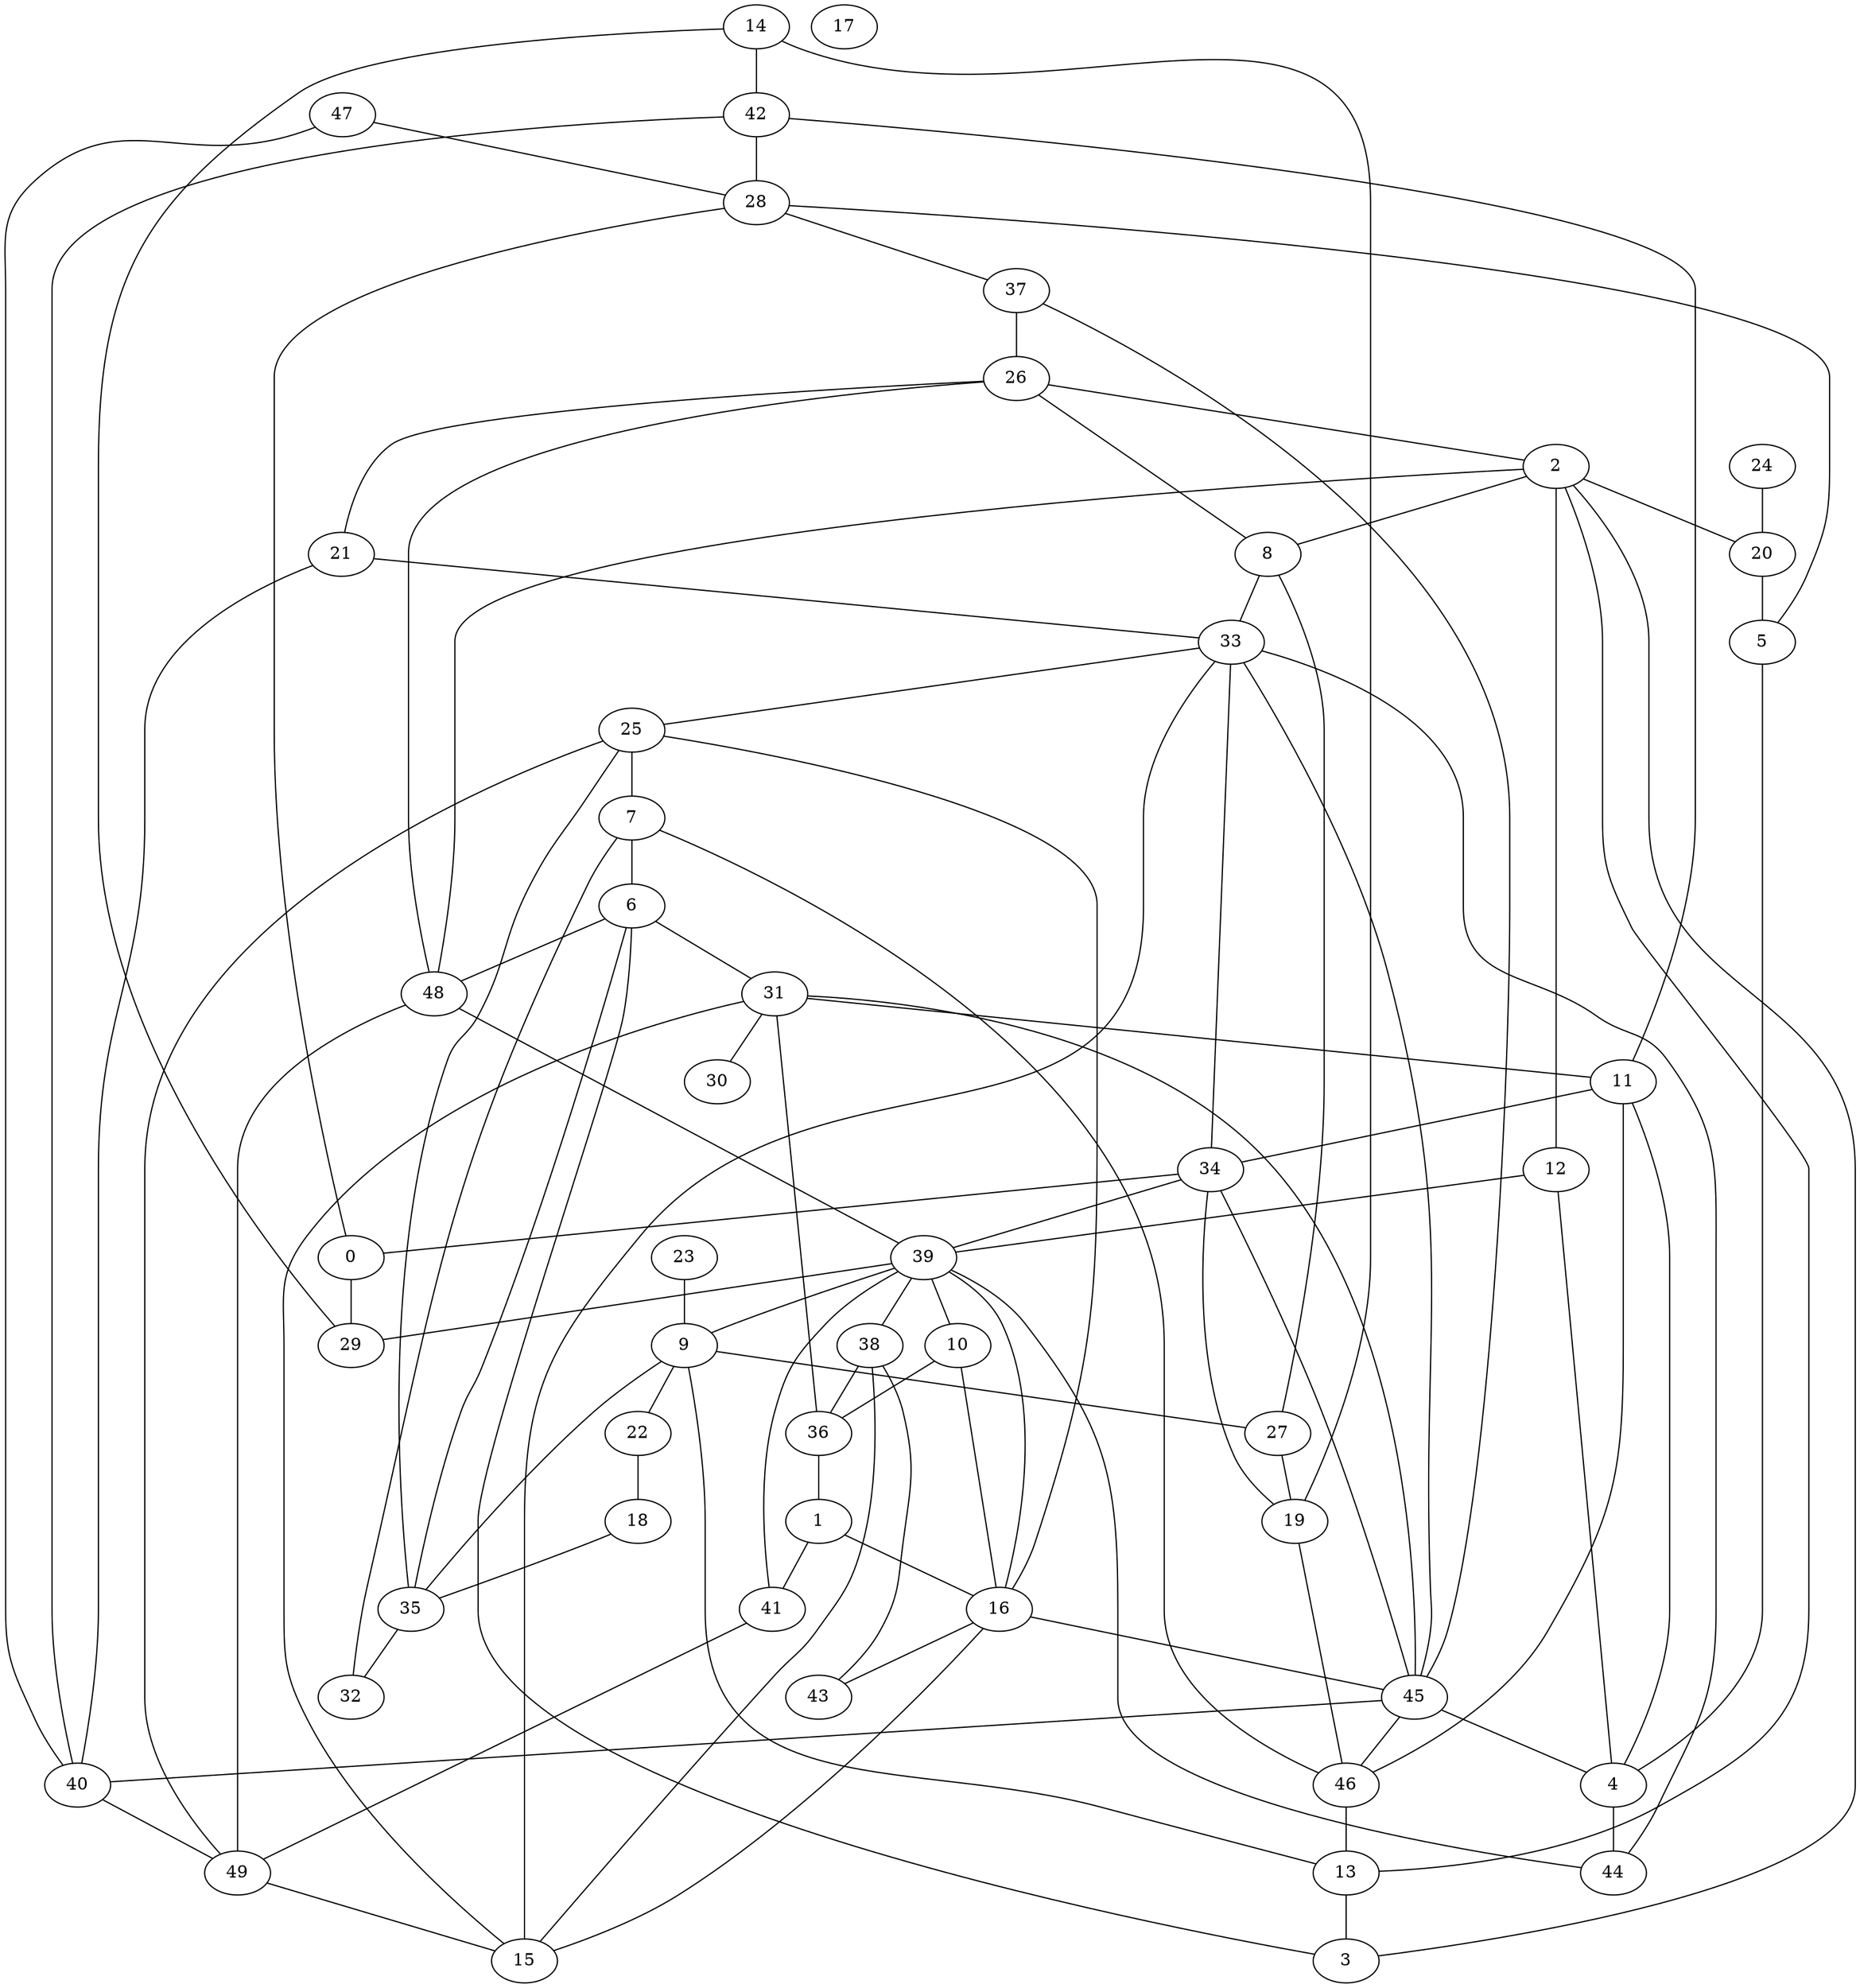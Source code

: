 graph G {
0;
1;
2;
3;
4;
5;
6;
7;
8;
9;
10;
11;
12;
13;
14;
15;
16;
17;
18;
19;
20;
21;
22;
23;
24;
25;
26;
27;
28;
29;
30;
31;
32;
33;
34;
35;
36;
37;
38;
39;
40;
41;
42;
43;
44;
45;
46;
47;
48;
49;
4--11 ;
38--15 ;
26--48 ;
5--28 ;
48--2 ;
48--39 ;
9--27 ;
1--41 ;
15--31 ;
31--30 ;
45--46 ;
2--12 ;
19--14 ;
10--16 ;
35--32 ;
22--18 ;
39--38 ;
21--40 ;
20--5 ;
39--29 ;
46--11 ;
9--22 ;
39--16 ;
9--35 ;
34--0 ;
6--48 ;
13--3 ;
16--25 ;
15--16 ;
45--34 ;
41--49 ;
45--4 ;
48--49 ;
2--20 ;
0--29 ;
49--15 ;
7--46 ;
45--40 ;
28--0 ;
2--3 ;
23--9 ;
6--35 ;
31--11 ;
6--31 ;
14--42 ;
33--25 ;
37--45 ;
47--40 ;
39--44 ;
46--13 ;
39--10 ;
25--7 ;
25--35 ;
39--9 ;
33--45 ;
2--13 ;
12--4 ;
1--16 ;
38--36 ;
15--33 ;
37--26 ;
26--21 ;
13--9 ;
19--46 ;
6--3 ;
16--45 ;
31--45 ;
10--36 ;
42--28 ;
40--49 ;
11--42 ;
19--34 ;
8--26 ;
16--43 ;
49--25 ;
39--41 ;
27--8 ;
2--8 ;
26--2 ;
12--39 ;
7--6 ;
8--33 ;
28--37 ;
31--36 ;
21--33 ;
5--4 ;
18--35 ;
34--33 ;
11--34 ;
47--28 ;
4--44 ;
24--20 ;
42--40 ;
27--19 ;
34--39 ;
14--29 ;
36--1 ;
44--33 ;
38--43 ;
7--32 ;
}
